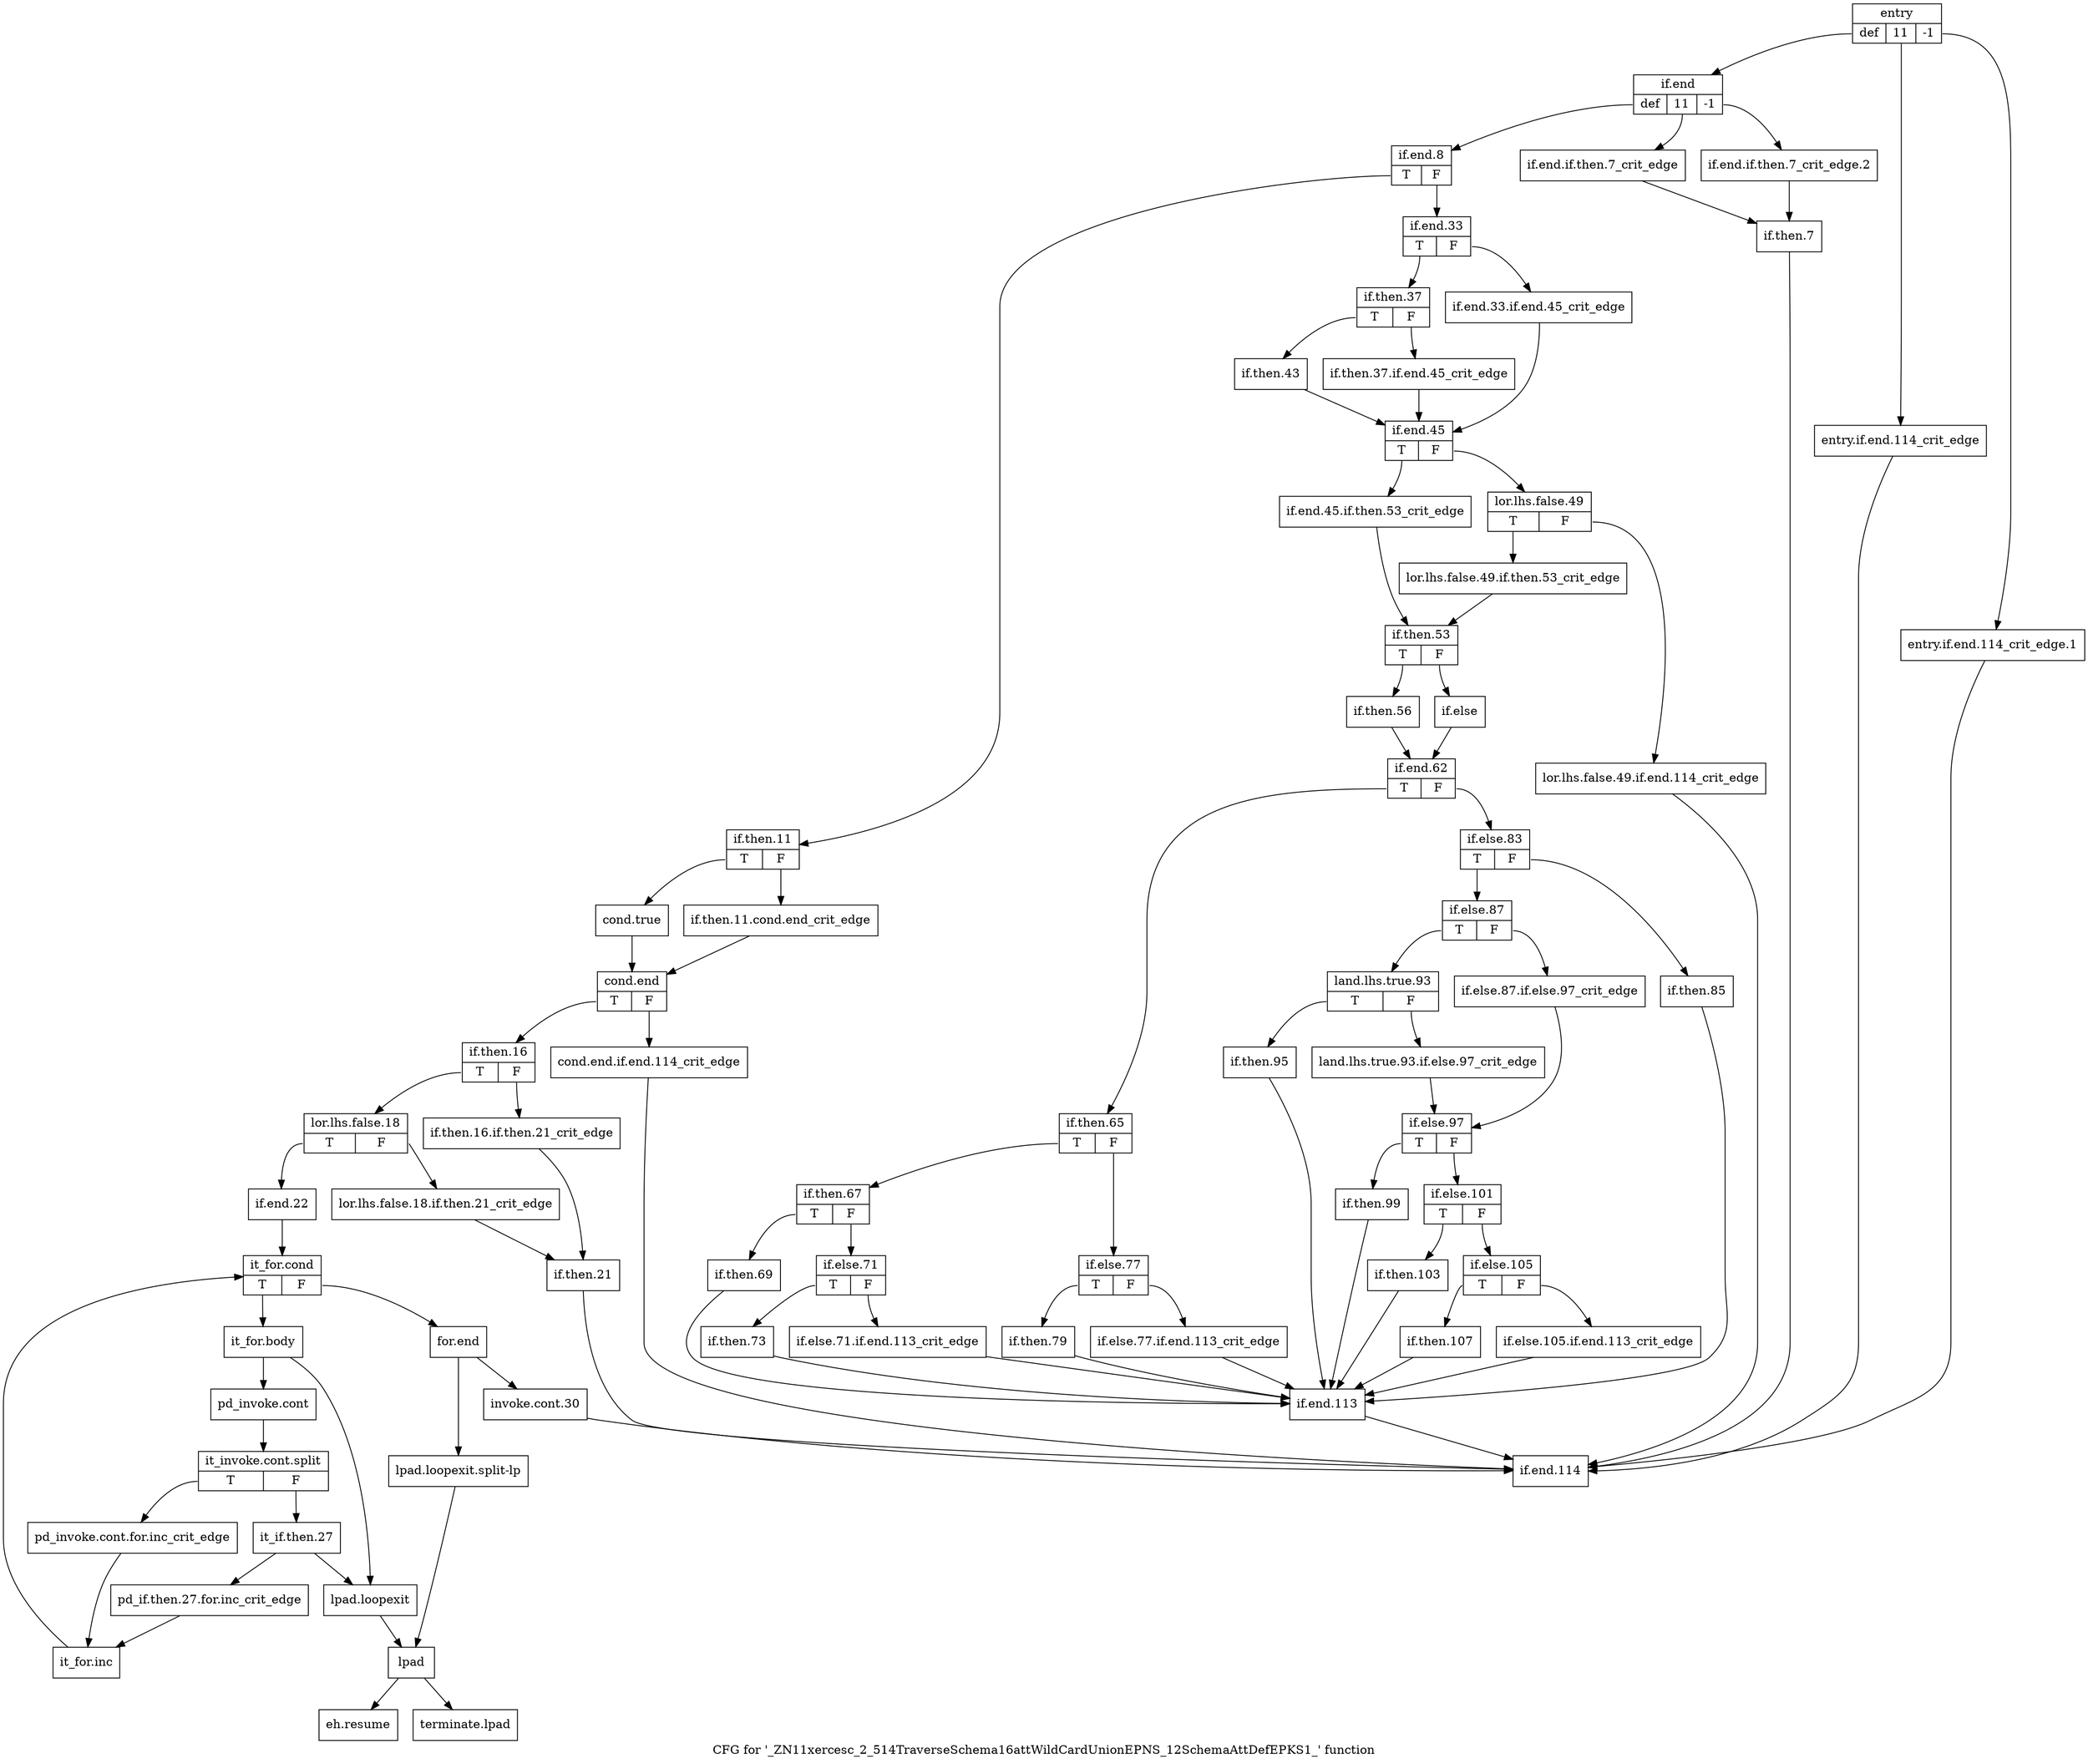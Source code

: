 digraph "CFG for '_ZN11xercesc_2_514TraverseSchema16attWildCardUnionEPNS_12SchemaAttDefEPKS1_' function" {
	label="CFG for '_ZN11xercesc_2_514TraverseSchema16attWildCardUnionEPNS_12SchemaAttDefEPKS1_' function";

	Node0x4b75d30 [shape=record,label="{entry|{<s0>def|<s1>11|<s2>-1}}"];
	Node0x4b75d30:s0 -> Node0x4b76460;
	Node0x4b75d30:s1 -> Node0x4b75dd0;
	Node0x4b75d30:s2 -> Node0x4b75d80;
	Node0x4b75d80 [shape=record,label="{entry.if.end.114_crit_edge.1}"];
	Node0x4b75d80 -> Node0x4b77900;
	Node0x4b75dd0 [shape=record,label="{entry.if.end.114_crit_edge}"];
	Node0x4b75dd0 -> Node0x4b77900;
	Node0x4b76460 [shape=record,label="{if.end|{<s0>def|<s1>11|<s2>-1}}"];
	Node0x4b76460:s0 -> Node0x4b765a0;
	Node0x4b76460:s1 -> Node0x4b76500;
	Node0x4b76460:s2 -> Node0x4b764b0;
	Node0x4b764b0 [shape=record,label="{if.end.if.then.7_crit_edge.2}"];
	Node0x4b764b0 -> Node0x4b76550;
	Node0x4b76500 [shape=record,label="{if.end.if.then.7_crit_edge}"];
	Node0x4b76500 -> Node0x4b76550;
	Node0x4b76550 [shape=record,label="{if.then.7}"];
	Node0x4b76550 -> Node0x4b77900;
	Node0x4b765a0 [shape=record,label="{if.end.8|{<s0>T|<s1>F}}"];
	Node0x4b765a0:s0 -> Node0x4b765f0;
	Node0x4b765a0:s1 -> Node0x4b76d20;
	Node0x4b765f0 [shape=record,label="{if.then.11|{<s0>T|<s1>F}}"];
	Node0x4b765f0:s0 -> Node0x4b76690;
	Node0x4b765f0:s1 -> Node0x4b76640;
	Node0x4b76640 [shape=record,label="{if.then.11.cond.end_crit_edge}"];
	Node0x4b76640 -> Node0x4b766e0;
	Node0x4b76690 [shape=record,label="{cond.true}"];
	Node0x4b76690 -> Node0x4b766e0;
	Node0x4b766e0 [shape=record,label="{cond.end|{<s0>T|<s1>F}}"];
	Node0x4b766e0:s0 -> Node0x4b76780;
	Node0x4b766e0:s1 -> Node0x4b76730;
	Node0x4b76730 [shape=record,label="{cond.end.if.end.114_crit_edge}"];
	Node0x4b76730 -> Node0x4b77900;
	Node0x4b76780 [shape=record,label="{if.then.16|{<s0>T|<s1>F}}"];
	Node0x4b76780:s0 -> Node0x4b76820;
	Node0x4b76780:s1 -> Node0x4b767d0;
	Node0x4b767d0 [shape=record,label="{if.then.16.if.then.21_crit_edge}"];
	Node0x4b767d0 -> Node0x4b768c0;
	Node0x4b76820 [shape=record,label="{lor.lhs.false.18|{<s0>T|<s1>F}}"];
	Node0x4b76820:s0 -> Node0x4b76910;
	Node0x4b76820:s1 -> Node0x4b76870;
	Node0x4b76870 [shape=record,label="{lor.lhs.false.18.if.then.21_crit_edge}"];
	Node0x4b76870 -> Node0x4b768c0;
	Node0x4b768c0 [shape=record,label="{if.then.21}"];
	Node0x4b768c0 -> Node0x4b77900;
	Node0x4b76910 [shape=record,label="{if.end.22}"];
	Node0x4b76910 -> Node0x4b76960;
	Node0x4b76960 [shape=record,label="{it_for.cond|{<s0>T|<s1>F}}"];
	Node0x4b76960:s0 -> Node0x4b769b0;
	Node0x4b76960:s1 -> Node0x4b76c80;
	Node0x4b769b0 [shape=record,label="{it_for.body}"];
	Node0x4b769b0 -> Node0x4b76a00;
	Node0x4b769b0 -> Node0x4b76b40;
	Node0x4b76a00 [shape=record,label="{pd_invoke.cont}"];
	Node0x4b76a00 -> Node0xaed7690;
	Node0xaed7690 [shape=record,label="{it_invoke.cont.split|{<s0>T|<s1>F}}"];
	Node0xaed7690:s0 -> Node0x4b76a50;
	Node0xaed7690:s1 -> Node0x4b76aa0;
	Node0x4b76a50 [shape=record,label="{pd_invoke.cont.for.inc_crit_edge}"];
	Node0x4b76a50 -> Node0x4b76c30;
	Node0x4b76aa0 [shape=record,label="{it_if.then.27}"];
	Node0x4b76aa0 -> Node0x4b76af0;
	Node0x4b76aa0 -> Node0x4b76b40;
	Node0x4b76af0 [shape=record,label="{pd_if.then.27.for.inc_crit_edge}"];
	Node0x4b76af0 -> Node0x4b76c30;
	Node0x4b76b40 [shape=record,label="{lpad.loopexit}"];
	Node0x4b76b40 -> Node0x4b76be0;
	Node0x4b76b90 [shape=record,label="{lpad.loopexit.split-lp}"];
	Node0x4b76b90 -> Node0x4b76be0;
	Node0x4b76be0 [shape=record,label="{lpad}"];
	Node0x4b76be0 -> Node0x4b77950;
	Node0x4b76be0 -> Node0x4b779a0;
	Node0x4b76c30 [shape=record,label="{it_for.inc}"];
	Node0x4b76c30 -> Node0x4b76960;
	Node0x4b76c80 [shape=record,label="{for.end}"];
	Node0x4b76c80 -> Node0x4b76cd0;
	Node0x4b76c80 -> Node0x4b76b90;
	Node0x4b76cd0 [shape=record,label="{invoke.cont.30}"];
	Node0x4b76cd0 -> Node0x4b77900;
	Node0x4b76d20 [shape=record,label="{if.end.33|{<s0>T|<s1>F}}"];
	Node0x4b76d20:s0 -> Node0x4b76dc0;
	Node0x4b76d20:s1 -> Node0x4b76d70;
	Node0x4b76d70 [shape=record,label="{if.end.33.if.end.45_crit_edge}"];
	Node0x4b76d70 -> Node0x4b76eb0;
	Node0x4b76dc0 [shape=record,label="{if.then.37|{<s0>T|<s1>F}}"];
	Node0x4b76dc0:s0 -> Node0x4b76e60;
	Node0x4b76dc0:s1 -> Node0x4b76e10;
	Node0x4b76e10 [shape=record,label="{if.then.37.if.end.45_crit_edge}"];
	Node0x4b76e10 -> Node0x4b76eb0;
	Node0x4b76e60 [shape=record,label="{if.then.43}"];
	Node0x4b76e60 -> Node0x4b76eb0;
	Node0x4b76eb0 [shape=record,label="{if.end.45|{<s0>T|<s1>F}}"];
	Node0x4b76eb0:s0 -> Node0x4b76f00;
	Node0x4b76eb0:s1 -> Node0x4b76f50;
	Node0x4b76f00 [shape=record,label="{if.end.45.if.then.53_crit_edge}"];
	Node0x4b76f00 -> Node0x4b77040;
	Node0x4b76f50 [shape=record,label="{lor.lhs.false.49|{<s0>T|<s1>F}}"];
	Node0x4b76f50:s0 -> Node0x4b76ff0;
	Node0x4b76f50:s1 -> Node0x4b76fa0;
	Node0x4b76fa0 [shape=record,label="{lor.lhs.false.49.if.end.114_crit_edge}"];
	Node0x4b76fa0 -> Node0x4b77900;
	Node0x4b76ff0 [shape=record,label="{lor.lhs.false.49.if.then.53_crit_edge}"];
	Node0x4b76ff0 -> Node0x4b77040;
	Node0x4b77040 [shape=record,label="{if.then.53|{<s0>T|<s1>F}}"];
	Node0x4b77040:s0 -> Node0x4b77090;
	Node0x4b77040:s1 -> Node0x4b770e0;
	Node0x4b77090 [shape=record,label="{if.then.56}"];
	Node0x4b77090 -> Node0x4b77130;
	Node0x4b770e0 [shape=record,label="{if.else}"];
	Node0x4b770e0 -> Node0x4b77130;
	Node0x4b77130 [shape=record,label="{if.end.62|{<s0>T|<s1>F}}"];
	Node0x4b77130:s0 -> Node0x4b77180;
	Node0x4b77130:s1 -> Node0x4b77450;
	Node0x4b77180 [shape=record,label="{if.then.65|{<s0>T|<s1>F}}"];
	Node0x4b77180:s0 -> Node0x4b771d0;
	Node0x4b77180:s1 -> Node0x4b77360;
	Node0x4b771d0 [shape=record,label="{if.then.67|{<s0>T|<s1>F}}"];
	Node0x4b771d0:s0 -> Node0x4b77220;
	Node0x4b771d0:s1 -> Node0x4b77270;
	Node0x4b77220 [shape=record,label="{if.then.69}"];
	Node0x4b77220 -> Node0x4b778b0;
	Node0x4b77270 [shape=record,label="{if.else.71|{<s0>T|<s1>F}}"];
	Node0x4b77270:s0 -> Node0x4b77310;
	Node0x4b77270:s1 -> Node0x4b772c0;
	Node0x4b772c0 [shape=record,label="{if.else.71.if.end.113_crit_edge}"];
	Node0x4b772c0 -> Node0x4b778b0;
	Node0x4b77310 [shape=record,label="{if.then.73}"];
	Node0x4b77310 -> Node0x4b778b0;
	Node0x4b77360 [shape=record,label="{if.else.77|{<s0>T|<s1>F}}"];
	Node0x4b77360:s0 -> Node0x4b77400;
	Node0x4b77360:s1 -> Node0x4b773b0;
	Node0x4b773b0 [shape=record,label="{if.else.77.if.end.113_crit_edge}"];
	Node0x4b773b0 -> Node0x4b778b0;
	Node0x4b77400 [shape=record,label="{if.then.79}"];
	Node0x4b77400 -> Node0x4b778b0;
	Node0x4b77450 [shape=record,label="{if.else.83|{<s0>T|<s1>F}}"];
	Node0x4b77450:s0 -> Node0x4b774f0;
	Node0x4b77450:s1 -> Node0x4b774a0;
	Node0x4b774a0 [shape=record,label="{if.then.85}"];
	Node0x4b774a0 -> Node0x4b778b0;
	Node0x4b774f0 [shape=record,label="{if.else.87|{<s0>T|<s1>F}}"];
	Node0x4b774f0:s0 -> Node0x4b77590;
	Node0x4b774f0:s1 -> Node0x4b77540;
	Node0x4b77540 [shape=record,label="{if.else.87.if.else.97_crit_edge}"];
	Node0x4b77540 -> Node0x4b77680;
	Node0x4b77590 [shape=record,label="{land.lhs.true.93|{<s0>T|<s1>F}}"];
	Node0x4b77590:s0 -> Node0x4b77630;
	Node0x4b77590:s1 -> Node0x4b775e0;
	Node0x4b775e0 [shape=record,label="{land.lhs.true.93.if.else.97_crit_edge}"];
	Node0x4b775e0 -> Node0x4b77680;
	Node0x4b77630 [shape=record,label="{if.then.95}"];
	Node0x4b77630 -> Node0x4b778b0;
	Node0x4b77680 [shape=record,label="{if.else.97|{<s0>T|<s1>F}}"];
	Node0x4b77680:s0 -> Node0x4b776d0;
	Node0x4b77680:s1 -> Node0x4b77720;
	Node0x4b776d0 [shape=record,label="{if.then.99}"];
	Node0x4b776d0 -> Node0x4b778b0;
	Node0x4b77720 [shape=record,label="{if.else.101|{<s0>T|<s1>F}}"];
	Node0x4b77720:s0 -> Node0x4b77770;
	Node0x4b77720:s1 -> Node0x4b777c0;
	Node0x4b77770 [shape=record,label="{if.then.103}"];
	Node0x4b77770 -> Node0x4b778b0;
	Node0x4b777c0 [shape=record,label="{if.else.105|{<s0>T|<s1>F}}"];
	Node0x4b777c0:s0 -> Node0x4b77860;
	Node0x4b777c0:s1 -> Node0x4b77810;
	Node0x4b77810 [shape=record,label="{if.else.105.if.end.113_crit_edge}"];
	Node0x4b77810 -> Node0x4b778b0;
	Node0x4b77860 [shape=record,label="{if.then.107}"];
	Node0x4b77860 -> Node0x4b778b0;
	Node0x4b778b0 [shape=record,label="{if.end.113}"];
	Node0x4b778b0 -> Node0x4b77900;
	Node0x4b77900 [shape=record,label="{if.end.114}"];
	Node0x4b77950 [shape=record,label="{eh.resume}"];
	Node0x4b779a0 [shape=record,label="{terminate.lpad}"];
}
